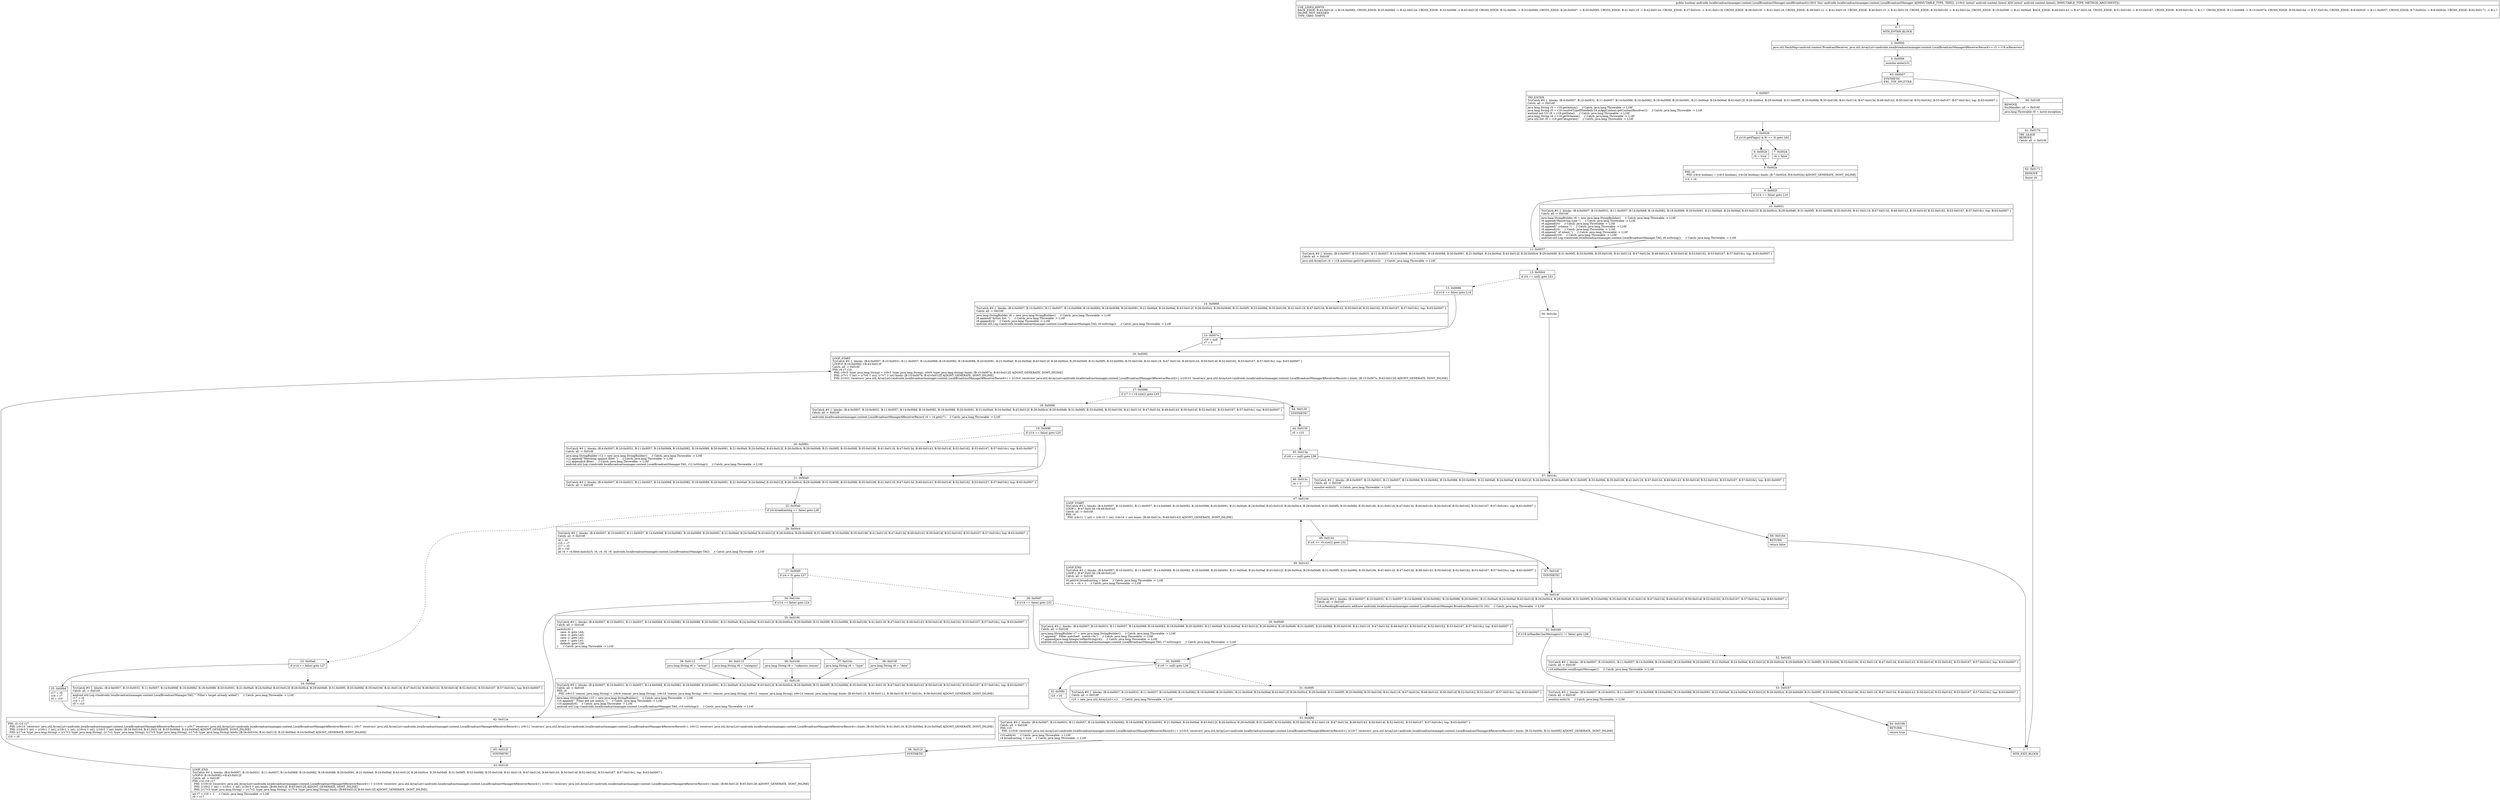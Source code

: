 digraph "CFG forandroidx.localbroadcastmanager.content.LocalBroadcastManager.sendBroadcast(Landroid\/content\/Intent;)Z" {
Node_0 [shape=record,label="{0\:\ ?|MTH_ENTER_BLOCK\l}"];
Node_2 [shape=record,label="{2\:\ 0x0000|java.util.HashMap\<android.content.BroadcastReceiver, java.util.ArrayList\<androidx.localbroadcastmanager.content.LocalBroadcastManager$ReceiverRecord\>\> r3 = r18.mReceivers\l}"];
Node_3 [shape=record,label="{3\:\ 0x0006|monitor\-enter(r3)\l}"];
Node_63 [shape=record,label="{63\:\ 0x0007|SYNTHETIC\lEXC_TOP_SPLITTER\l}"];
Node_4 [shape=record,label="{4\:\ 0x0007|TRY_ENTER\lTryCatch #0 \{, blocks: (B:4:0x0007, B:10:0x0031, B:11:0x0057, B:14:0x0068, B:16:0x0082, B:18:0x0088, B:20:0x0091, B:21:0x00a9, B:24:0x00af, B:43:0x012f, B:26:0x00c4, B:29:0x00d9, B:31:0x00f5, B:33:0x00fd, B:35:0x0106, B:41:0x0118, B:47:0x013d, B:49:0x0143, B:50:0x014f, B:52:0x0162, B:53:0x0167, B:57:0x016c), top: B:63:0x0007 \}\lCatch: all \-\> 0x016f\l|java.lang.String r5 = r19.getAction()     \/\/ Catch: java.lang.Throwable \-\> L16f\ljava.lang.String r0 = r19.resolveTypeIfNeeded(r18.mAppContext.getContentResolver())     \/\/ Catch: java.lang.Throwable \-\> L16f\landroid.net.Uri r8 = r19.getData()     \/\/ Catch: java.lang.Throwable \-\> L16f\ljava.lang.String r4 = r19.getScheme()     \/\/ Catch: java.lang.Throwable \-\> L16f\ljava.util.Set r9 = r19.getCategories()     \/\/ Catch: java.lang.Throwable \-\> L16f\l}"];
Node_5 [shape=record,label="{5\:\ 0x0029|if ((r19.getFlags() & 8) == 0) goto L62\l}"];
Node_6 [shape=record,label="{6\:\ 0x002b|r4 = true\l}"];
Node_8 [shape=record,label="{8\:\ 0x002e|PHI: r4 \l  PHI: (r4v4 boolean) = (r4v3 boolean), (r4v26 boolean) binds: [B:7:0x002d, B:6:0x002b] A[DONT_GENERATE, DONT_INLINE]\l|r14 = r4\l}"];
Node_9 [shape=record,label="{9\:\ 0x002f|if (r14 == false) goto L10\l}"];
Node_10 [shape=record,label="{10\:\ 0x0031|TryCatch #0 \{, blocks: (B:4:0x0007, B:10:0x0031, B:11:0x0057, B:14:0x0068, B:16:0x0082, B:18:0x0088, B:20:0x0091, B:21:0x00a9, B:24:0x00af, B:43:0x012f, B:26:0x00c4, B:29:0x00d9, B:31:0x00f5, B:33:0x00fd, B:35:0x0106, B:41:0x0118, B:47:0x013d, B:49:0x0143, B:50:0x014f, B:52:0x0162, B:53:0x0167, B:57:0x016c), top: B:63:0x0007 \}\lCatch: all \-\> 0x016f\l|java.lang.StringBuilder r6 = new java.lang.StringBuilder()     \/\/ Catch: java.lang.Throwable \-\> L16f\lr6.append(\"Resolving type \")     \/\/ Catch: java.lang.Throwable \-\> L16f\lr6.append(r0)     \/\/ Catch: java.lang.Throwable \-\> L16f\lr6.append(\" scheme \")     \/\/ Catch: java.lang.Throwable \-\> L16f\lr6.append(r4)     \/\/ Catch: java.lang.Throwable \-\> L16f\lr6.append(\" of intent \")     \/\/ Catch: java.lang.Throwable \-\> L16f\lr6.append(r19)     \/\/ Catch: java.lang.Throwable \-\> L16f\landroid.util.Log.v(androidx.localbroadcastmanager.content.LocalBroadcastManager.TAG, r6.toString())     \/\/ Catch: java.lang.Throwable \-\> L16f\l}"];
Node_11 [shape=record,label="{11\:\ 0x0057|TryCatch #0 \{, blocks: (B:4:0x0007, B:10:0x0031, B:11:0x0057, B:14:0x0068, B:16:0x0082, B:18:0x0088, B:20:0x0091, B:21:0x00a9, B:24:0x00af, B:43:0x012f, B:26:0x00c4, B:29:0x00d9, B:31:0x00f5, B:33:0x00fd, B:35:0x0106, B:41:0x0118, B:47:0x013d, B:49:0x0143, B:50:0x014f, B:52:0x0162, B:53:0x0167, B:57:0x016c), top: B:63:0x0007 \}\lCatch: all \-\> 0x016f\l|java.util.ArrayList r4 = r18.mActions.get(r19.getAction())     \/\/ Catch: java.lang.Throwable \-\> L16f\l}"];
Node_12 [shape=record,label="{12\:\ 0x0064|if (r4 == null) goto L61\l}"];
Node_13 [shape=record,label="{13\:\ 0x0066|if (r14 == false) goto L14\l}"];
Node_14 [shape=record,label="{14\:\ 0x0068|TryCatch #0 \{, blocks: (B:4:0x0007, B:10:0x0031, B:11:0x0057, B:14:0x0068, B:16:0x0082, B:18:0x0088, B:20:0x0091, B:21:0x00a9, B:24:0x00af, B:43:0x012f, B:26:0x00c4, B:29:0x00d9, B:31:0x00f5, B:33:0x00fd, B:35:0x0106, B:41:0x0118, B:47:0x013d, B:49:0x0143, B:50:0x014f, B:52:0x0162, B:53:0x0167, B:57:0x016c), top: B:63:0x0007 \}\lCatch: all \-\> 0x016f\l|java.lang.StringBuilder r6 = new java.lang.StringBuilder()     \/\/ Catch: java.lang.Throwable \-\> L16f\lr6.append(\"Action list: \")     \/\/ Catch: java.lang.Throwable \-\> L16f\lr6.append(r4)     \/\/ Catch: java.lang.Throwable \-\> L16f\landroid.util.Log.v(androidx.localbroadcastmanager.content.LocalBroadcastManager.TAG, r6.toString())     \/\/ Catch: java.lang.Throwable \-\> L16f\l}"];
Node_15 [shape=record,label="{15\:\ 0x007e|r10 = null\lr7 = 0\l}"];
Node_16 [shape=record,label="{16\:\ 0x0082|LOOP_START\lTryCatch #0 \{, blocks: (B:4:0x0007, B:10:0x0031, B:11:0x0057, B:14:0x0068, B:16:0x0082, B:18:0x0088, B:20:0x0091, B:21:0x00a9, B:24:0x00af, B:43:0x012f, B:26:0x00c4, B:29:0x00d9, B:31:0x00f5, B:33:0x00fd, B:35:0x0106, B:41:0x0118, B:47:0x013d, B:49:0x0143, B:50:0x014f, B:52:0x0162, B:53:0x0167, B:57:0x016c), top: B:63:0x0007 \}\lLOOP:0: B:16:0x0082\-\>B:43:0x012f\lCatch: all \-\> 0x016f\lPHI: r0 r7 r10 \l  PHI: (r0v5 'type' java.lang.String) = (r0v3 'type' java.lang.String), (r0v9 'type' java.lang.String) binds: [B:15:0x007e, B:43:0x012f] A[DONT_GENERATE, DONT_INLINE]\l  PHI: (r7v1 'i' int) = (r7v0 'i' int), (r7v7 'i' int) binds: [B:15:0x007e, B:43:0x012f] A[DONT_GENERATE, DONT_INLINE]\l  PHI: (r10v1 'receivers' java.util.ArrayList\<androidx.localbroadcastmanager.content.LocalBroadcastManager$ReceiverRecord\>) = (r10v0 'receivers' java.util.ArrayList\<androidx.localbroadcastmanager.content.LocalBroadcastManager$ReceiverRecord\>), (r10v10 'receivers' java.util.ArrayList\<androidx.localbroadcastmanager.content.LocalBroadcastManager$ReceiverRecord\>) binds: [B:15:0x007e, B:43:0x012f] A[DONT_GENERATE, DONT_INLINE]\l}"];
Node_17 [shape=record,label="{17\:\ 0x0086|if (r7 \>= r4.size()) goto L45\l}"];
Node_18 [shape=record,label="{18\:\ 0x0088|TryCatch #0 \{, blocks: (B:4:0x0007, B:10:0x0031, B:11:0x0057, B:14:0x0068, B:16:0x0082, B:18:0x0088, B:20:0x0091, B:21:0x00a9, B:24:0x00af, B:43:0x012f, B:26:0x00c4, B:29:0x00d9, B:31:0x00f5, B:33:0x00fd, B:35:0x0106, B:41:0x0118, B:47:0x013d, B:49:0x0143, B:50:0x014f, B:52:0x0162, B:53:0x0167, B:57:0x016c), top: B:63:0x0007 \}\lCatch: all \-\> 0x016f\l|androidx.localbroadcastmanager.content.LocalBroadcastManager$ReceiverRecord r4 = r4.get(r7)     \/\/ Catch: java.lang.Throwable \-\> L16f\l}"];
Node_19 [shape=record,label="{19\:\ 0x008f|if (r14 == false) goto L20\l}"];
Node_20 [shape=record,label="{20\:\ 0x0091|TryCatch #0 \{, blocks: (B:4:0x0007, B:10:0x0031, B:11:0x0057, B:14:0x0068, B:16:0x0082, B:18:0x0088, B:20:0x0091, B:21:0x00a9, B:24:0x00af, B:43:0x012f, B:26:0x00c4, B:29:0x00d9, B:31:0x00f5, B:33:0x00fd, B:35:0x0106, B:41:0x0118, B:47:0x013d, B:49:0x0143, B:50:0x014f, B:52:0x0162, B:53:0x0167, B:57:0x016c), top: B:63:0x0007 \}\lCatch: all \-\> 0x016f\l|java.lang.StringBuilder r12 = new java.lang.StringBuilder()     \/\/ Catch: java.lang.Throwable \-\> L16f\lr12.append(\"Matching against filter \")     \/\/ Catch: java.lang.Throwable \-\> L16f\lr12.append(r4.filter)     \/\/ Catch: java.lang.Throwable \-\> L16f\landroid.util.Log.v(androidx.localbroadcastmanager.content.LocalBroadcastManager.TAG, r12.toString())     \/\/ Catch: java.lang.Throwable \-\> L16f\l}"];
Node_21 [shape=record,label="{21\:\ 0x00a9|TryCatch #0 \{, blocks: (B:4:0x0007, B:10:0x0031, B:11:0x0057, B:14:0x0068, B:16:0x0082, B:18:0x0088, B:20:0x0091, B:21:0x00a9, B:24:0x00af, B:43:0x012f, B:26:0x00c4, B:29:0x00d9, B:31:0x00f5, B:33:0x00fd, B:35:0x0106, B:41:0x0118, B:47:0x013d, B:49:0x0143, B:50:0x014f, B:52:0x0162, B:53:0x0167, B:57:0x016c), top: B:63:0x0007 \}\lCatch: all \-\> 0x016f\l}"];
Node_22 [shape=record,label="{22\:\ 0x00ab|if (r4.broadcasting == false) goto L28\l}"];
Node_23 [shape=record,label="{23\:\ 0x00ad|if (r14 == false) goto L27\l}"];
Node_24 [shape=record,label="{24\:\ 0x00af|TryCatch #0 \{, blocks: (B:4:0x0007, B:10:0x0031, B:11:0x0057, B:14:0x0068, B:16:0x0082, B:18:0x0088, B:20:0x0091, B:21:0x00a9, B:24:0x00af, B:43:0x012f, B:26:0x00c4, B:29:0x00d9, B:31:0x00f5, B:33:0x00fd, B:35:0x0106, B:41:0x0118, B:47:0x013d, B:49:0x0143, B:50:0x014f, B:52:0x0162, B:53:0x0167, B:57:0x016c), top: B:63:0x0007 \}\lCatch: all \-\> 0x016f\l|android.util.Log.v(androidx.localbroadcastmanager.content.LocalBroadcastManager.TAG, \"  Filter's target already added\")     \/\/ Catch: java.lang.Throwable \-\> L16f\lr17 = r0\lr16 = r7\lr0 = r10\l}"];
Node_42 [shape=record,label="{42\:\ 0x012e|PHI: r0 r16 r17 \l  PHI: (r0v10 'receivers' java.util.ArrayList\<androidx.localbroadcastmanager.content.LocalBroadcastManager$ReceiverRecord\>) = (r0v7 'receivers' java.util.ArrayList\<androidx.localbroadcastmanager.content.LocalBroadcastManager$ReceiverRecord\>), (r0v7 'receivers' java.util.ArrayList\<androidx.localbroadcastmanager.content.LocalBroadcastManager$ReceiverRecord\>), (r0v11 'receivers' java.util.ArrayList\<androidx.localbroadcastmanager.content.LocalBroadcastManager$ReceiverRecord\>), (r0v12 'receivers' java.util.ArrayList\<androidx.localbroadcastmanager.content.LocalBroadcastManager$ReceiverRecord\>) binds: [B:34:0x0104, B:41:0x0118, B:25:0x00bd, B:24:0x00af] A[DONT_GENERATE, DONT_INLINE]\l  PHI: (r16v3 'i' int) = (r16v1 'i' int), (r16v1 'i' int), (r16v4 'i' int), (r16v5 'i' int) binds: [B:34:0x0104, B:41:0x0118, B:25:0x00bd, B:24:0x00af] A[DONT_GENERATE, DONT_INLINE]\l  PHI: (r17v4 'type' java.lang.String) = (r17v2 'type' java.lang.String), (r17v2 'type' java.lang.String), (r17v5 'type' java.lang.String), (r17v6 'type' java.lang.String) binds: [B:34:0x0104, B:41:0x0118, B:25:0x00bd, B:24:0x00af] A[DONT_GENERATE, DONT_INLINE]\l|r10 = r0\l}"];
Node_65 [shape=record,label="{65\:\ 0x012f|SYNTHETIC\l}"];
Node_43 [shape=record,label="{43\:\ 0x012f|LOOP_END\lTryCatch #0 \{, blocks: (B:4:0x0007, B:10:0x0031, B:11:0x0057, B:14:0x0068, B:16:0x0082, B:18:0x0088, B:20:0x0091, B:21:0x00a9, B:24:0x00af, B:43:0x012f, B:26:0x00c4, B:29:0x00d9, B:31:0x00f5, B:33:0x00fd, B:35:0x0106, B:41:0x0118, B:47:0x013d, B:49:0x0143, B:50:0x014f, B:52:0x0162, B:53:0x0167, B:57:0x016c), top: B:63:0x0007 \}\lLOOP:0: B:16:0x0082\-\>B:43:0x012f\lCatch: all \-\> 0x016f\lPHI: r10 r16 r17 \l  PHI: (r10v10 'receivers' java.util.ArrayList\<androidx.localbroadcastmanager.content.LocalBroadcastManager$ReceiverRecord\>) = (r10v6 'receivers' java.util.ArrayList\<androidx.localbroadcastmanager.content.LocalBroadcastManager$ReceiverRecord\>), (r10v11 'receivers' java.util.ArrayList\<androidx.localbroadcastmanager.content.LocalBroadcastManager$ReceiverRecord\>) binds: [B:66:0x012f, B:65:0x012f] A[DONT_GENERATE, DONT_INLINE]\l  PHI: (r16v2 'i' int) = (r16v1 'i' int), (r16v3 'i' int) binds: [B:66:0x012f, B:65:0x012f] A[DONT_GENERATE, DONT_INLINE]\l  PHI: (r17v3 'type' java.lang.String) = (r17v2 'type' java.lang.String), (r17v4 'type' java.lang.String) binds: [B:66:0x012f, B:65:0x012f] A[DONT_GENERATE, DONT_INLINE]\l|int r7 = r16 + 1     \/\/ Catch: java.lang.Throwable \-\> L16f\lr0 = r17\l}"];
Node_25 [shape=record,label="{25\:\ 0x00bd|r17 = r0\lr16 = r7\lr0 = r10\l}"];
Node_26 [shape=record,label="{26\:\ 0x00c4|TryCatch #0 \{, blocks: (B:4:0x0007, B:10:0x0031, B:11:0x0057, B:14:0x0068, B:16:0x0082, B:18:0x0088, B:20:0x0091, B:21:0x00a9, B:24:0x00af, B:43:0x012f, B:26:0x00c4, B:29:0x00d9, B:31:0x00f5, B:33:0x00fd, B:35:0x0106, B:41:0x0118, B:47:0x013d, B:49:0x0143, B:50:0x014f, B:52:0x0162, B:53:0x0167, B:57:0x016c), top: B:63:0x0007 \}\lCatch: all \-\> 0x016f\l|r6 = r0\lr16 = r7\lr17 = r0\lr0 = r10\lint r4 = r4.filter.match(r5, r6, r4, r8, r9, androidx.localbroadcastmanager.content.LocalBroadcastManager.TAG)     \/\/ Catch: java.lang.Throwable \-\> L16f\l}"];
Node_27 [shape=record,label="{27\:\ 0x00d5|if (r4 \< 0) goto L37\l}"];
Node_28 [shape=record,label="{28\:\ 0x00d7|if (r14 == false) goto L32\l}"];
Node_29 [shape=record,label="{29\:\ 0x00d9|TryCatch #0 \{, blocks: (B:4:0x0007, B:10:0x0031, B:11:0x0057, B:14:0x0068, B:16:0x0082, B:18:0x0088, B:20:0x0091, B:21:0x00a9, B:24:0x00af, B:43:0x012f, B:26:0x00c4, B:29:0x00d9, B:31:0x00f5, B:33:0x00fd, B:35:0x0106, B:41:0x0118, B:47:0x013d, B:49:0x0143, B:50:0x014f, B:52:0x0162, B:53:0x0167, B:57:0x016c), top: B:63:0x0007 \}\lCatch: all \-\> 0x016f\l|java.lang.StringBuilder r7 = new java.lang.StringBuilder()     \/\/ Catch: java.lang.Throwable \-\> L16f\lr7.append(\"  Filter matched!  match=0x\")     \/\/ Catch: java.lang.Throwable \-\> L16f\lr7.append(java.lang.Integer.toHexString(r4))     \/\/ Catch: java.lang.Throwable \-\> L16f\landroid.util.Log.v(androidx.localbroadcastmanager.content.LocalBroadcastManager.TAG, r7.toString())     \/\/ Catch: java.lang.Throwable \-\> L16f\l}"];
Node_30 [shape=record,label="{30\:\ 0x00f3|if (r0 != null) goto L36\l}"];
Node_31 [shape=record,label="{31\:\ 0x00f5|TryCatch #0 \{, blocks: (B:4:0x0007, B:10:0x0031, B:11:0x0057, B:14:0x0068, B:16:0x0082, B:18:0x0088, B:20:0x0091, B:21:0x00a9, B:24:0x00af, B:43:0x012f, B:26:0x00c4, B:29:0x00d9, B:31:0x00f5, B:33:0x00fd, B:35:0x0106, B:41:0x0118, B:47:0x013d, B:49:0x0143, B:50:0x014f, B:52:0x0162, B:53:0x0167, B:57:0x016c), top: B:63:0x0007 \}\lCatch: all \-\> 0x016f\l|r10 = new java.util.ArrayList\<\>()     \/\/ Catch: java.lang.Throwable \-\> L16f\l}"];
Node_33 [shape=record,label="{33\:\ 0x00fd|TryCatch #0 \{, blocks: (B:4:0x0007, B:10:0x0031, B:11:0x0057, B:14:0x0068, B:16:0x0082, B:18:0x0088, B:20:0x0091, B:21:0x00a9, B:24:0x00af, B:43:0x012f, B:26:0x00c4, B:29:0x00d9, B:31:0x00f5, B:33:0x00fd, B:35:0x0106, B:41:0x0118, B:47:0x013d, B:49:0x0143, B:50:0x014f, B:52:0x0162, B:53:0x0167, B:57:0x016c), top: B:63:0x0007 \}\lCatch: all \-\> 0x016f\lPHI: r10 \l  PHI: (r10v6 'receivers' java.util.ArrayList\<androidx.localbroadcastmanager.content.LocalBroadcastManager$ReceiverRecord\>) = (r10v5 'receivers' java.util.ArrayList\<androidx.localbroadcastmanager.content.LocalBroadcastManager$ReceiverRecord\>), (r10v7 'receivers' java.util.ArrayList\<androidx.localbroadcastmanager.content.LocalBroadcastManager$ReceiverRecord\>) binds: [B:32:0x00fc, B:31:0x00f5] A[DONT_GENERATE, DONT_INLINE]\l|r10.add(r4)     \/\/ Catch: java.lang.Throwable \-\> L16f\lr4.broadcasting = true     \/\/ Catch: java.lang.Throwable \-\> L16f\l}"];
Node_66 [shape=record,label="{66\:\ 0x012f|SYNTHETIC\l}"];
Node_32 [shape=record,label="{32\:\ 0x00fc|r10 = r0\l}"];
Node_34 [shape=record,label="{34\:\ 0x0104|if (r14 == false) goto L24\l}"];
Node_35 [shape=record,label="{35\:\ 0x0106|TryCatch #0 \{, blocks: (B:4:0x0007, B:10:0x0031, B:11:0x0057, B:14:0x0068, B:16:0x0082, B:18:0x0088, B:20:0x0091, B:21:0x00a9, B:24:0x00af, B:43:0x012f, B:26:0x00c4, B:29:0x00d9, B:31:0x00f5, B:33:0x00fd, B:35:0x0106, B:41:0x0118, B:47:0x013d, B:49:0x0143, B:50:0x014f, B:52:0x0162, B:53:0x0167, B:57:0x016c), top: B:63:0x0007 \}\lCatch: all \-\> 0x016f\l|switch(r4) \{\l    case \-4: goto L44;\l    case \-3: goto L43;\l    case \-2: goto L42;\l    case \-1: goto L41;\l    default: goto L39;\l\}     \/\/ Catch: java.lang.Throwable \-\> L16f\l}"];
Node_36 [shape=record,label="{36\:\ 0x0109|java.lang.String r6 = \"unknown reason\"\l}"];
Node_41 [shape=record,label="{41\:\ 0x0118|TryCatch #0 \{, blocks: (B:4:0x0007, B:10:0x0031, B:11:0x0057, B:14:0x0068, B:16:0x0082, B:18:0x0088, B:20:0x0091, B:21:0x00a9, B:24:0x00af, B:43:0x012f, B:26:0x00c4, B:29:0x00d9, B:31:0x00f5, B:33:0x00fd, B:35:0x0106, B:41:0x0118, B:47:0x013d, B:49:0x0143, B:50:0x014f, B:52:0x0162, B:53:0x0167, B:57:0x016c), top: B:63:0x0007 \}\lCatch: all \-\> 0x016f\lPHI: r6 \l  PHI: (r6v13 'reason' java.lang.String) = (r6v9 'reason' java.lang.String), (r6v10 'reason' java.lang.String), (r6v11 'reason' java.lang.String), (r6v12 'reason' java.lang.String), (r6v14 'reason' java.lang.String) binds: [B:40:0x0115, B:39:0x0112, B:38:0x010f, B:37:0x010c, B:36:0x0109] A[DONT_GENERATE, DONT_INLINE]\l|java.lang.StringBuilder r10 = new java.lang.StringBuilder()     \/\/ Catch: java.lang.Throwable \-\> L16f\lr10.append(\"  Filter did not match: \")     \/\/ Catch: java.lang.Throwable \-\> L16f\lr10.append(r6)     \/\/ Catch: java.lang.Throwable \-\> L16f\landroid.util.Log.v(androidx.localbroadcastmanager.content.LocalBroadcastManager.TAG, r10.toString())     \/\/ Catch: java.lang.Throwable \-\> L16f\l}"];
Node_37 [shape=record,label="{37\:\ 0x010c|java.lang.String r6 = \"type\"\l}"];
Node_38 [shape=record,label="{38\:\ 0x010f|java.lang.String r6 = \"data\"\l}"];
Node_39 [shape=record,label="{39\:\ 0x0112|java.lang.String r6 = \"action\"\l}"];
Node_40 [shape=record,label="{40\:\ 0x0115|java.lang.String r6 = \"category\"\l}"];
Node_64 [shape=record,label="{64\:\ 0x0135|SYNTHETIC\l}"];
Node_44 [shape=record,label="{44\:\ 0x0135|r0 = r10\l}"];
Node_45 [shape=record,label="{45\:\ 0x013a|if (r0 == null) goto L59\l}"];
Node_46 [shape=record,label="{46\:\ 0x013c|r4 = 0\l}"];
Node_47 [shape=record,label="{47\:\ 0x013d|LOOP_START\lTryCatch #0 \{, blocks: (B:4:0x0007, B:10:0x0031, B:11:0x0057, B:14:0x0068, B:16:0x0082, B:18:0x0088, B:20:0x0091, B:21:0x00a9, B:24:0x00af, B:43:0x012f, B:26:0x00c4, B:29:0x00d9, B:31:0x00f5, B:33:0x00fd, B:35:0x0106, B:41:0x0118, B:47:0x013d, B:49:0x0143, B:50:0x014f, B:52:0x0162, B:53:0x0167, B:57:0x016c), top: B:63:0x0007 \}\lLOOP:1: B:47:0x013d\-\>B:49:0x0143\lCatch: all \-\> 0x016f\lPHI: r4 \l  PHI: (r4v11 'i' int) = (r4v10 'i' int), (r4v16 'i' int) binds: [B:46:0x013c, B:49:0x0143] A[DONT_GENERATE, DONT_INLINE]\l}"];
Node_48 [shape=record,label="{48\:\ 0x0141|if (r4 \>= r0.size()) goto L52\l}"];
Node_49 [shape=record,label="{49\:\ 0x0143|LOOP_END\lTryCatch #0 \{, blocks: (B:4:0x0007, B:10:0x0031, B:11:0x0057, B:14:0x0068, B:16:0x0082, B:18:0x0088, B:20:0x0091, B:21:0x00a9, B:24:0x00af, B:43:0x012f, B:26:0x00c4, B:29:0x00d9, B:31:0x00f5, B:33:0x00fd, B:35:0x0106, B:41:0x0118, B:47:0x013d, B:49:0x0143, B:50:0x014f, B:52:0x0162, B:53:0x0167, B:57:0x016c), top: B:63:0x0007 \}\lLOOP:1: B:47:0x013d\-\>B:49:0x0143\lCatch: all \-\> 0x016f\l|r0.get(r4).broadcasting = false     \/\/ Catch: java.lang.Throwable \-\> L16f\lint r4 = r4 + 1     \/\/ Catch: java.lang.Throwable \-\> L16f\l}"];
Node_67 [shape=record,label="{67\:\ 0x014f|SYNTHETIC\l}"];
Node_50 [shape=record,label="{50\:\ 0x014f|TryCatch #0 \{, blocks: (B:4:0x0007, B:10:0x0031, B:11:0x0057, B:14:0x0068, B:16:0x0082, B:18:0x0088, B:20:0x0091, B:21:0x00a9, B:24:0x00af, B:43:0x012f, B:26:0x00c4, B:29:0x00d9, B:31:0x00f5, B:33:0x00fd, B:35:0x0106, B:41:0x0118, B:47:0x013d, B:49:0x0143, B:50:0x014f, B:52:0x0162, B:53:0x0167, B:57:0x016c), top: B:63:0x0007 \}\lCatch: all \-\> 0x016f\l|r18.mPendingBroadcasts.add(new androidx.localbroadcastmanager.content.LocalBroadcastManager.BroadcastRecord(r19, r0))     \/\/ Catch: java.lang.Throwable \-\> L16f\l}"];
Node_51 [shape=record,label="{51\:\ 0x0160|if (r18.mHandler.hasMessages(1) != false) goto L56\l}"];
Node_52 [shape=record,label="{52\:\ 0x0162|TryCatch #0 \{, blocks: (B:4:0x0007, B:10:0x0031, B:11:0x0057, B:14:0x0068, B:16:0x0082, B:18:0x0088, B:20:0x0091, B:21:0x00a9, B:24:0x00af, B:43:0x012f, B:26:0x00c4, B:29:0x00d9, B:31:0x00f5, B:33:0x00fd, B:35:0x0106, B:41:0x0118, B:47:0x013d, B:49:0x0143, B:50:0x014f, B:52:0x0162, B:53:0x0167, B:57:0x016c), top: B:63:0x0007 \}\lCatch: all \-\> 0x016f\l|r18.mHandler.sendEmptyMessage(1)     \/\/ Catch: java.lang.Throwable \-\> L16f\l}"];
Node_53 [shape=record,label="{53\:\ 0x0167|TryCatch #0 \{, blocks: (B:4:0x0007, B:10:0x0031, B:11:0x0057, B:14:0x0068, B:16:0x0082, B:18:0x0088, B:20:0x0091, B:21:0x00a9, B:24:0x00af, B:43:0x012f, B:26:0x00c4, B:29:0x00d9, B:31:0x00f5, B:33:0x00fd, B:35:0x0106, B:41:0x0118, B:47:0x013d, B:49:0x0143, B:50:0x014f, B:52:0x0162, B:53:0x0167, B:57:0x016c), top: B:63:0x0007 \}\lCatch: all \-\> 0x016f\l|monitor\-exit(r3)     \/\/ Catch: java.lang.Throwable \-\> L16f\l}"];
Node_54 [shape=record,label="{54\:\ 0x0168|RETURN\l|return true\l}"];
Node_1 [shape=record,label="{1\:\ ?|MTH_EXIT_BLOCK\l}"];
Node_57 [shape=record,label="{57\:\ 0x016c|TryCatch #0 \{, blocks: (B:4:0x0007, B:10:0x0031, B:11:0x0057, B:14:0x0068, B:16:0x0082, B:18:0x0088, B:20:0x0091, B:21:0x00a9, B:24:0x00af, B:43:0x012f, B:26:0x00c4, B:29:0x00d9, B:31:0x00f5, B:33:0x00fd, B:35:0x0106, B:41:0x0118, B:47:0x013d, B:49:0x0143, B:50:0x014f, B:52:0x0162, B:53:0x0167, B:57:0x016c), top: B:63:0x0007 \}\lCatch: all \-\> 0x016f\l|monitor\-exit(r3)     \/\/ Catch: java.lang.Throwable \-\> L16f\l}"];
Node_58 [shape=record,label="{58\:\ 0x016d|RETURN\l|return false\l}"];
Node_56 [shape=record,label="{56\:\ 0x016a}"];
Node_7 [shape=record,label="{7\:\ 0x002d|r4 = false\l}"];
Node_60 [shape=record,label="{60\:\ 0x016f|REMOVE\lExcHandler: all \-\> 0x016f\l|java.lang.Throwable r0 = move\-exception\l}"];
Node_61 [shape=record,label="{61\:\ 0x0170|TRY_LEAVE\lREMOVE\lCatch: all \-\> 0x016f\l}"];
Node_62 [shape=record,label="{62\:\ 0x0171|REMOVE\l|throw r0\l}"];
MethodNode[shape=record,label="{public boolean androidx.localbroadcastmanager.content.LocalBroadcastManager.sendBroadcast((r18v0 'this' androidx.localbroadcastmanager.content.LocalBroadcastManager A[IMMUTABLE_TYPE, THIS]), (r19v0 'intent' android.content.Intent A[D('intent' android.content.Intent), IMMUTABLE_TYPE, METHOD_ARGUMENT]))  | USE_LINES_HINTS\lBACK_EDGE: B:43:0x012f \-\> B:16:0x0082, CROSS_EDGE: B:25:0x00bd \-\> B:42:0x012e, CROSS_EDGE: B:33:0x00fd \-\> B:43:0x012f, CROSS_EDGE: B:32:0x00fc \-\> B:33:0x00fd, CROSS_EDGE: B:28:0x00d7 \-\> B:30:0x00f3, CROSS_EDGE: B:41:0x0118 \-\> B:42:0x012e, CROSS_EDGE: B:37:0x010c \-\> B:41:0x0118, CROSS_EDGE: B:38:0x010f \-\> B:41:0x0118, CROSS_EDGE: B:39:0x0112 \-\> B:41:0x0118, CROSS_EDGE: B:40:0x0115 \-\> B:41:0x0118, CROSS_EDGE: B:34:0x0104 \-\> B:42:0x012e, CROSS_EDGE: B:19:0x008f \-\> B:21:0x00a9, BACK_EDGE: B:49:0x0143 \-\> B:47:0x013d, CROSS_EDGE: B:51:0x0160 \-\> B:53:0x0167, CROSS_EDGE: B:59:0x016e \-\> B:1:?, CROSS_EDGE: B:13:0x0066 \-\> B:15:0x007e, CROSS_EDGE: B:56:0x016a \-\> B:57:0x016c, CROSS_EDGE: B:9:0x002f \-\> B:11:0x0057, CROSS_EDGE: B:7:0x002d \-\> B:8:0x002e, CROSS_EDGE: B:62:0x0171 \-\> B:1:?\lINLINE_NOT_NEEDED\lTYPE_VARS: EMPTY\l}"];
MethodNode -> Node_0;Node_0 -> Node_2;
Node_2 -> Node_3;
Node_3 -> Node_63;
Node_63 -> Node_4;
Node_63 -> Node_60;
Node_4 -> Node_5;
Node_5 -> Node_6[style=dashed];
Node_5 -> Node_7;
Node_6 -> Node_8;
Node_8 -> Node_9;
Node_9 -> Node_10[style=dashed];
Node_9 -> Node_11;
Node_10 -> Node_11;
Node_11 -> Node_12;
Node_12 -> Node_13[style=dashed];
Node_12 -> Node_56;
Node_13 -> Node_14[style=dashed];
Node_13 -> Node_15;
Node_14 -> Node_15;
Node_15 -> Node_16;
Node_16 -> Node_17;
Node_17 -> Node_18[style=dashed];
Node_17 -> Node_64;
Node_18 -> Node_19;
Node_19 -> Node_20[style=dashed];
Node_19 -> Node_21;
Node_20 -> Node_21;
Node_21 -> Node_22;
Node_22 -> Node_23[style=dashed];
Node_22 -> Node_26;
Node_23 -> Node_24[style=dashed];
Node_23 -> Node_25;
Node_24 -> Node_42;
Node_42 -> Node_65;
Node_65 -> Node_43;
Node_43 -> Node_16;
Node_25 -> Node_42;
Node_26 -> Node_27;
Node_27 -> Node_28[style=dashed];
Node_27 -> Node_34;
Node_28 -> Node_29[style=dashed];
Node_28 -> Node_30;
Node_29 -> Node_30;
Node_30 -> Node_31[style=dashed];
Node_30 -> Node_32;
Node_31 -> Node_33;
Node_33 -> Node_66;
Node_66 -> Node_43;
Node_32 -> Node_33;
Node_34 -> Node_35[style=dashed];
Node_34 -> Node_42;
Node_35 -> Node_36;
Node_35 -> Node_37;
Node_35 -> Node_38;
Node_35 -> Node_39;
Node_35 -> Node_40;
Node_36 -> Node_41;
Node_41 -> Node_42;
Node_37 -> Node_41;
Node_38 -> Node_41;
Node_39 -> Node_41;
Node_40 -> Node_41;
Node_64 -> Node_44;
Node_44 -> Node_45;
Node_45 -> Node_46[style=dashed];
Node_45 -> Node_57;
Node_46 -> Node_47;
Node_47 -> Node_48;
Node_48 -> Node_49[style=dashed];
Node_48 -> Node_67;
Node_49 -> Node_47;
Node_67 -> Node_50;
Node_50 -> Node_51;
Node_51 -> Node_52[style=dashed];
Node_51 -> Node_53;
Node_52 -> Node_53;
Node_53 -> Node_54;
Node_54 -> Node_1;
Node_57 -> Node_58;
Node_58 -> Node_1;
Node_56 -> Node_57;
Node_7 -> Node_8;
Node_60 -> Node_61;
Node_61 -> Node_62;
Node_62 -> Node_1;
}

